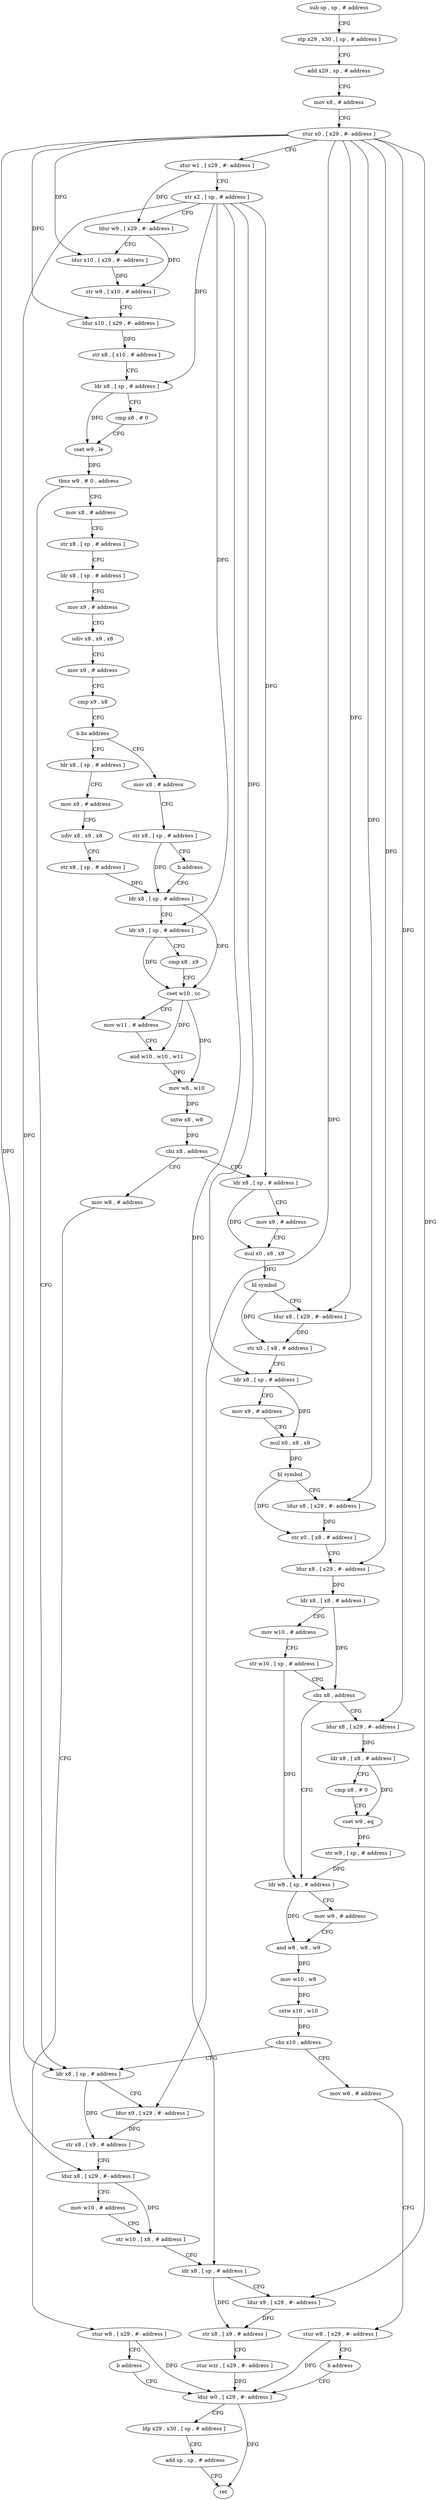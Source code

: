 digraph "func" {
"4285280" [label = "sub sp , sp , # address" ]
"4285284" [label = "stp x29 , x30 , [ sp , # address ]" ]
"4285288" [label = "add x29 , sp , # address" ]
"4285292" [label = "mov x8 , # address" ]
"4285296" [label = "stur x0 , [ x29 , #- address ]" ]
"4285300" [label = "stur w1 , [ x29 , #- address ]" ]
"4285304" [label = "str x2 , [ sp , # address ]" ]
"4285308" [label = "ldur w9 , [ x29 , #- address ]" ]
"4285312" [label = "ldur x10 , [ x29 , #- address ]" ]
"4285316" [label = "str w9 , [ x10 , # address ]" ]
"4285320" [label = "ldur x10 , [ x29 , #- address ]" ]
"4285324" [label = "str x8 , [ x10 , # address ]" ]
"4285328" [label = "ldr x8 , [ sp , # address ]" ]
"4285332" [label = "cmp x8 , # 0" ]
"4285336" [label = "cset w9 , le" ]
"4285340" [label = "tbnz w9 , # 0 , address" ]
"4285576" [label = "ldr x8 , [ sp , # address ]" ]
"4285344" [label = "mov x8 , # address" ]
"4285580" [label = "ldur x9 , [ x29 , #- address ]" ]
"4285584" [label = "str x8 , [ x9 , # address ]" ]
"4285588" [label = "ldur x8 , [ x29 , #- address ]" ]
"4285592" [label = "mov w10 , # address" ]
"4285596" [label = "str w10 , [ x8 , # address ]" ]
"4285600" [label = "ldr x8 , [ sp , # address ]" ]
"4285604" [label = "ldur x9 , [ x29 , #- address ]" ]
"4285608" [label = "str x8 , [ x9 , # address ]" ]
"4285612" [label = "stur wzr , [ x29 , #- address ]" ]
"4285616" [label = "ldur w0 , [ x29 , #- address ]" ]
"4285348" [label = "str x8 , [ sp , # address ]" ]
"4285352" [label = "ldr x8 , [ sp , # address ]" ]
"4285356" [label = "mov x9 , # address" ]
"4285360" [label = "udiv x8 , x9 , x8" ]
"4285364" [label = "mov x9 , # address" ]
"4285368" [label = "cmp x9 , x8" ]
"4285372" [label = "b.hs address" ]
"4285388" [label = "ldr x8 , [ sp , # address ]" ]
"4285376" [label = "mov x8 , # address" ]
"4285392" [label = "mov x9 , # address" ]
"4285396" [label = "udiv x8 , x9 , x8" ]
"4285400" [label = "str x8 , [ sp , # address ]" ]
"4285404" [label = "ldr x8 , [ sp , # address ]" ]
"4285380" [label = "str x8 , [ sp , # address ]" ]
"4285384" [label = "b address" ]
"4285452" [label = "ldr x8 , [ sp , # address ]" ]
"4285456" [label = "mov x9 , # address" ]
"4285460" [label = "mul x0 , x8 , x9" ]
"4285464" [label = "bl symbol" ]
"4285468" [label = "ldur x8 , [ x29 , #- address ]" ]
"4285472" [label = "str x0 , [ x8 , # address ]" ]
"4285476" [label = "ldr x8 , [ sp , # address ]" ]
"4285480" [label = "mov x9 , # address" ]
"4285484" [label = "mul x0 , x8 , x9" ]
"4285488" [label = "bl symbol" ]
"4285492" [label = "ldur x8 , [ x29 , #- address ]" ]
"4285496" [label = "str x0 , [ x8 , # address ]" ]
"4285500" [label = "ldur x8 , [ x29 , #- address ]" ]
"4285504" [label = "ldr x8 , [ x8 , # address ]" ]
"4285508" [label = "mov w10 , # address" ]
"4285512" [label = "str w10 , [ sp , # address ]" ]
"4285516" [label = "cbz x8 , address" ]
"4285540" [label = "ldr w8 , [ sp , # address ]" ]
"4285520" [label = "ldur x8 , [ x29 , #- address ]" ]
"4285440" [label = "mov w8 , # address" ]
"4285444" [label = "stur w8 , [ x29 , #- address ]" ]
"4285448" [label = "b address" ]
"4285408" [label = "ldr x9 , [ sp , # address ]" ]
"4285412" [label = "cmp x8 , x9" ]
"4285416" [label = "cset w10 , cc" ]
"4285420" [label = "mov w11 , # address" ]
"4285424" [label = "and w10 , w10 , w11" ]
"4285428" [label = "mov w8 , w10" ]
"4285432" [label = "sxtw x8 , w8" ]
"4285436" [label = "cbz x8 , address" ]
"4285544" [label = "mov w9 , # address" ]
"4285548" [label = "and w8 , w8 , w9" ]
"4285552" [label = "mov w10 , w8" ]
"4285556" [label = "sxtw x10 , w10" ]
"4285560" [label = "cbz x10 , address" ]
"4285564" [label = "mov w8 , # address" ]
"4285524" [label = "ldr x8 , [ x8 , # address ]" ]
"4285528" [label = "cmp x8 , # 0" ]
"4285532" [label = "cset w9 , eq" ]
"4285536" [label = "str w9 , [ sp , # address ]" ]
"4285620" [label = "ldp x29 , x30 , [ sp , # address ]" ]
"4285624" [label = "add sp , sp , # address" ]
"4285628" [label = "ret" ]
"4285568" [label = "stur w8 , [ x29 , #- address ]" ]
"4285572" [label = "b address" ]
"4285280" -> "4285284" [ label = "CFG" ]
"4285284" -> "4285288" [ label = "CFG" ]
"4285288" -> "4285292" [ label = "CFG" ]
"4285292" -> "4285296" [ label = "CFG" ]
"4285296" -> "4285300" [ label = "CFG" ]
"4285296" -> "4285312" [ label = "DFG" ]
"4285296" -> "4285320" [ label = "DFG" ]
"4285296" -> "4285580" [ label = "DFG" ]
"4285296" -> "4285588" [ label = "DFG" ]
"4285296" -> "4285604" [ label = "DFG" ]
"4285296" -> "4285468" [ label = "DFG" ]
"4285296" -> "4285492" [ label = "DFG" ]
"4285296" -> "4285500" [ label = "DFG" ]
"4285296" -> "4285520" [ label = "DFG" ]
"4285300" -> "4285304" [ label = "CFG" ]
"4285300" -> "4285308" [ label = "DFG" ]
"4285304" -> "4285308" [ label = "CFG" ]
"4285304" -> "4285328" [ label = "DFG" ]
"4285304" -> "4285576" [ label = "DFG" ]
"4285304" -> "4285600" [ label = "DFG" ]
"4285304" -> "4285408" [ label = "DFG" ]
"4285304" -> "4285452" [ label = "DFG" ]
"4285304" -> "4285476" [ label = "DFG" ]
"4285308" -> "4285312" [ label = "CFG" ]
"4285308" -> "4285316" [ label = "DFG" ]
"4285312" -> "4285316" [ label = "DFG" ]
"4285316" -> "4285320" [ label = "CFG" ]
"4285320" -> "4285324" [ label = "DFG" ]
"4285324" -> "4285328" [ label = "CFG" ]
"4285328" -> "4285332" [ label = "CFG" ]
"4285328" -> "4285336" [ label = "DFG" ]
"4285332" -> "4285336" [ label = "CFG" ]
"4285336" -> "4285340" [ label = "DFG" ]
"4285340" -> "4285576" [ label = "CFG" ]
"4285340" -> "4285344" [ label = "CFG" ]
"4285576" -> "4285580" [ label = "CFG" ]
"4285576" -> "4285584" [ label = "DFG" ]
"4285344" -> "4285348" [ label = "CFG" ]
"4285580" -> "4285584" [ label = "DFG" ]
"4285584" -> "4285588" [ label = "CFG" ]
"4285588" -> "4285592" [ label = "CFG" ]
"4285588" -> "4285596" [ label = "DFG" ]
"4285592" -> "4285596" [ label = "CFG" ]
"4285596" -> "4285600" [ label = "CFG" ]
"4285600" -> "4285604" [ label = "CFG" ]
"4285600" -> "4285608" [ label = "DFG" ]
"4285604" -> "4285608" [ label = "DFG" ]
"4285608" -> "4285612" [ label = "CFG" ]
"4285612" -> "4285616" [ label = "DFG" ]
"4285616" -> "4285620" [ label = "CFG" ]
"4285616" -> "4285628" [ label = "DFG" ]
"4285348" -> "4285352" [ label = "CFG" ]
"4285352" -> "4285356" [ label = "CFG" ]
"4285356" -> "4285360" [ label = "CFG" ]
"4285360" -> "4285364" [ label = "CFG" ]
"4285364" -> "4285368" [ label = "CFG" ]
"4285368" -> "4285372" [ label = "CFG" ]
"4285372" -> "4285388" [ label = "CFG" ]
"4285372" -> "4285376" [ label = "CFG" ]
"4285388" -> "4285392" [ label = "CFG" ]
"4285376" -> "4285380" [ label = "CFG" ]
"4285392" -> "4285396" [ label = "CFG" ]
"4285396" -> "4285400" [ label = "CFG" ]
"4285400" -> "4285404" [ label = "DFG" ]
"4285404" -> "4285408" [ label = "CFG" ]
"4285404" -> "4285416" [ label = "DFG" ]
"4285380" -> "4285384" [ label = "CFG" ]
"4285380" -> "4285404" [ label = "DFG" ]
"4285384" -> "4285404" [ label = "CFG" ]
"4285452" -> "4285456" [ label = "CFG" ]
"4285452" -> "4285460" [ label = "DFG" ]
"4285456" -> "4285460" [ label = "CFG" ]
"4285460" -> "4285464" [ label = "DFG" ]
"4285464" -> "4285468" [ label = "CFG" ]
"4285464" -> "4285472" [ label = "DFG" ]
"4285468" -> "4285472" [ label = "DFG" ]
"4285472" -> "4285476" [ label = "CFG" ]
"4285476" -> "4285480" [ label = "CFG" ]
"4285476" -> "4285484" [ label = "DFG" ]
"4285480" -> "4285484" [ label = "CFG" ]
"4285484" -> "4285488" [ label = "DFG" ]
"4285488" -> "4285492" [ label = "CFG" ]
"4285488" -> "4285496" [ label = "DFG" ]
"4285492" -> "4285496" [ label = "DFG" ]
"4285496" -> "4285500" [ label = "CFG" ]
"4285500" -> "4285504" [ label = "DFG" ]
"4285504" -> "4285508" [ label = "CFG" ]
"4285504" -> "4285516" [ label = "DFG" ]
"4285508" -> "4285512" [ label = "CFG" ]
"4285512" -> "4285516" [ label = "CFG" ]
"4285512" -> "4285540" [ label = "DFG" ]
"4285516" -> "4285540" [ label = "CFG" ]
"4285516" -> "4285520" [ label = "CFG" ]
"4285540" -> "4285544" [ label = "CFG" ]
"4285540" -> "4285548" [ label = "DFG" ]
"4285520" -> "4285524" [ label = "DFG" ]
"4285440" -> "4285444" [ label = "CFG" ]
"4285444" -> "4285448" [ label = "CFG" ]
"4285444" -> "4285616" [ label = "DFG" ]
"4285448" -> "4285616" [ label = "CFG" ]
"4285408" -> "4285412" [ label = "CFG" ]
"4285408" -> "4285416" [ label = "DFG" ]
"4285412" -> "4285416" [ label = "CFG" ]
"4285416" -> "4285420" [ label = "CFG" ]
"4285416" -> "4285424" [ label = "DFG" ]
"4285416" -> "4285428" [ label = "DFG" ]
"4285420" -> "4285424" [ label = "CFG" ]
"4285424" -> "4285428" [ label = "DFG" ]
"4285428" -> "4285432" [ label = "DFG" ]
"4285432" -> "4285436" [ label = "DFG" ]
"4285436" -> "4285452" [ label = "CFG" ]
"4285436" -> "4285440" [ label = "CFG" ]
"4285544" -> "4285548" [ label = "CFG" ]
"4285548" -> "4285552" [ label = "DFG" ]
"4285552" -> "4285556" [ label = "DFG" ]
"4285556" -> "4285560" [ label = "DFG" ]
"4285560" -> "4285576" [ label = "CFG" ]
"4285560" -> "4285564" [ label = "CFG" ]
"4285564" -> "4285568" [ label = "CFG" ]
"4285524" -> "4285528" [ label = "CFG" ]
"4285524" -> "4285532" [ label = "DFG" ]
"4285528" -> "4285532" [ label = "CFG" ]
"4285532" -> "4285536" [ label = "DFG" ]
"4285536" -> "4285540" [ label = "DFG" ]
"4285620" -> "4285624" [ label = "CFG" ]
"4285624" -> "4285628" [ label = "CFG" ]
"4285568" -> "4285572" [ label = "CFG" ]
"4285568" -> "4285616" [ label = "DFG" ]
"4285572" -> "4285616" [ label = "CFG" ]
}
